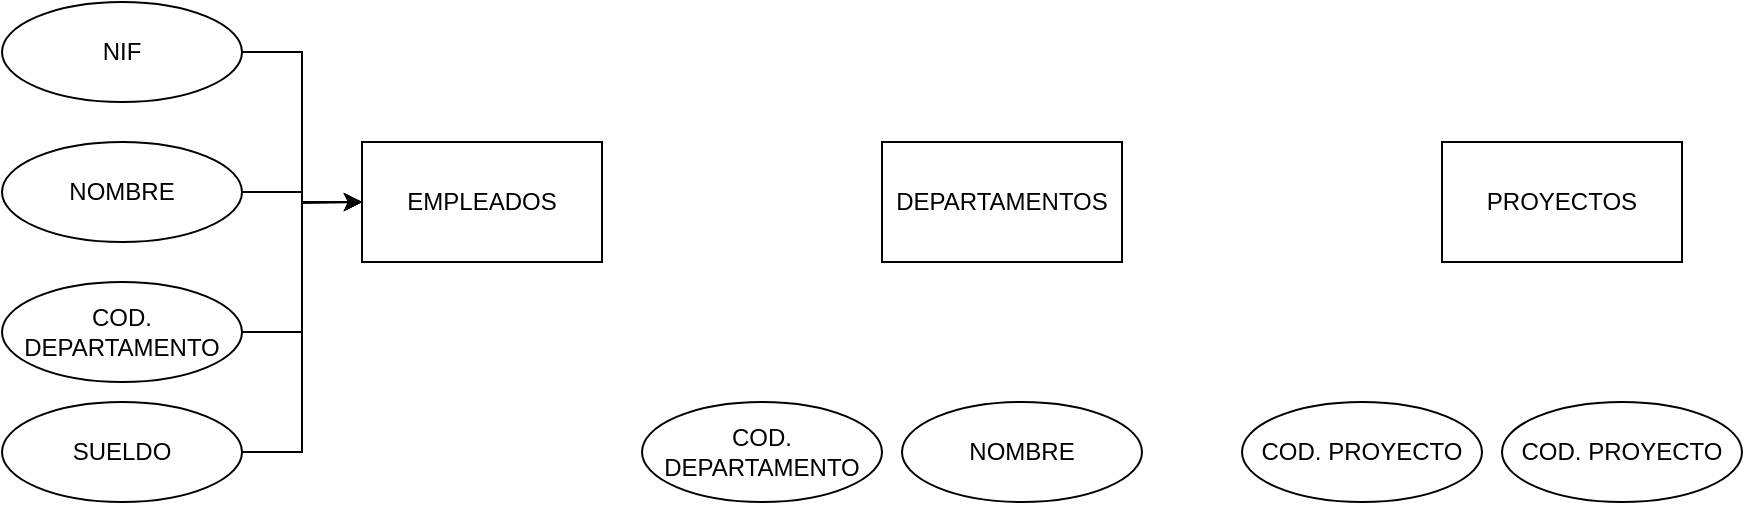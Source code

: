 <mxfile version="15.4.3" type="github">
  <diagram id="h84aJa1zQH50LJgbbpJi" name="Page-1">
    <mxGraphModel dx="2249" dy="800" grid="1" gridSize="10" guides="1" tooltips="1" connect="1" arrows="1" fold="1" page="1" pageScale="1" pageWidth="827" pageHeight="1169" math="0" shadow="0">
      <root>
        <mxCell id="0" />
        <mxCell id="1" parent="0" />
        <mxCell id="T_Lt9FC1cP9iMAVXBgN5-1" value="DEPARTAMENTOS" style="rounded=0;whiteSpace=wrap;html=1;" vertex="1" parent="1">
          <mxGeometry x="330" y="240" width="120" height="60" as="geometry" />
        </mxCell>
        <mxCell id="T_Lt9FC1cP9iMAVXBgN5-2" value="PROYECTOS" style="rounded=0;whiteSpace=wrap;html=1;" vertex="1" parent="1">
          <mxGeometry x="610" y="240" width="120" height="60" as="geometry" />
        </mxCell>
        <mxCell id="T_Lt9FC1cP9iMAVXBgN5-3" value="EMPLEADOS" style="rounded=0;whiteSpace=wrap;html=1;" vertex="1" parent="1">
          <mxGeometry x="70" y="240" width="120" height="60" as="geometry" />
        </mxCell>
        <mxCell id="T_Lt9FC1cP9iMAVXBgN5-18" style="edgeStyle=orthogonalEdgeStyle;rounded=0;orthogonalLoop=1;jettySize=auto;html=1;entryX=0;entryY=0.5;entryDx=0;entryDy=0;" edge="1" parent="1" source="T_Lt9FC1cP9iMAVXBgN5-4" target="T_Lt9FC1cP9iMAVXBgN5-3">
          <mxGeometry relative="1" as="geometry" />
        </mxCell>
        <mxCell id="T_Lt9FC1cP9iMAVXBgN5-4" value="NIF" style="ellipse;whiteSpace=wrap;html=1;" vertex="1" parent="1">
          <mxGeometry x="-110" y="170" width="120" height="50" as="geometry" />
        </mxCell>
        <mxCell id="T_Lt9FC1cP9iMAVXBgN5-17" style="edgeStyle=orthogonalEdgeStyle;rounded=0;orthogonalLoop=1;jettySize=auto;html=1;" edge="1" parent="1" source="T_Lt9FC1cP9iMAVXBgN5-5">
          <mxGeometry relative="1" as="geometry">
            <mxPoint x="70" y="270" as="targetPoint" />
          </mxGeometry>
        </mxCell>
        <mxCell id="T_Lt9FC1cP9iMAVXBgN5-5" value="NOMBRE" style="ellipse;whiteSpace=wrap;html=1;" vertex="1" parent="1">
          <mxGeometry x="-110" y="240" width="120" height="50" as="geometry" />
        </mxCell>
        <mxCell id="T_Lt9FC1cP9iMAVXBgN5-12" style="edgeStyle=orthogonalEdgeStyle;rounded=0;orthogonalLoop=1;jettySize=auto;html=1;entryX=0;entryY=0.5;entryDx=0;entryDy=0;" edge="1" parent="1" source="T_Lt9FC1cP9iMAVXBgN5-6" target="T_Lt9FC1cP9iMAVXBgN5-3">
          <mxGeometry relative="1" as="geometry" />
        </mxCell>
        <mxCell id="T_Lt9FC1cP9iMAVXBgN5-6" value="COD. DEPARTAMENTO" style="ellipse;whiteSpace=wrap;html=1;" vertex="1" parent="1">
          <mxGeometry x="-110" y="310" width="120" height="50" as="geometry" />
        </mxCell>
        <mxCell id="T_Lt9FC1cP9iMAVXBgN5-13" style="edgeStyle=orthogonalEdgeStyle;rounded=0;orthogonalLoop=1;jettySize=auto;html=1;entryX=0;entryY=0.5;entryDx=0;entryDy=0;" edge="1" parent="1" source="T_Lt9FC1cP9iMAVXBgN5-7" target="T_Lt9FC1cP9iMAVXBgN5-3">
          <mxGeometry relative="1" as="geometry" />
        </mxCell>
        <mxCell id="T_Lt9FC1cP9iMAVXBgN5-7" value="SUELDO" style="ellipse;whiteSpace=wrap;html=1;" vertex="1" parent="1">
          <mxGeometry x="-110" y="370" width="120" height="50" as="geometry" />
        </mxCell>
        <mxCell id="T_Lt9FC1cP9iMAVXBgN5-19" value="COD. DEPARTAMENTO" style="ellipse;whiteSpace=wrap;html=1;" vertex="1" parent="1">
          <mxGeometry x="210" y="370" width="120" height="50" as="geometry" />
        </mxCell>
        <mxCell id="T_Lt9FC1cP9iMAVXBgN5-20" value="NOMBRE" style="ellipse;whiteSpace=wrap;html=1;" vertex="1" parent="1">
          <mxGeometry x="340" y="370" width="120" height="50" as="geometry" />
        </mxCell>
        <mxCell id="T_Lt9FC1cP9iMAVXBgN5-21" value="COD. PROYECTO" style="ellipse;whiteSpace=wrap;html=1;" vertex="1" parent="1">
          <mxGeometry x="510" y="370" width="120" height="50" as="geometry" />
        </mxCell>
        <mxCell id="T_Lt9FC1cP9iMAVXBgN5-22" value="COD. PROYECTO" style="ellipse;whiteSpace=wrap;html=1;" vertex="1" parent="1">
          <mxGeometry x="640" y="370" width="120" height="50" as="geometry" />
        </mxCell>
      </root>
    </mxGraphModel>
  </diagram>
</mxfile>
